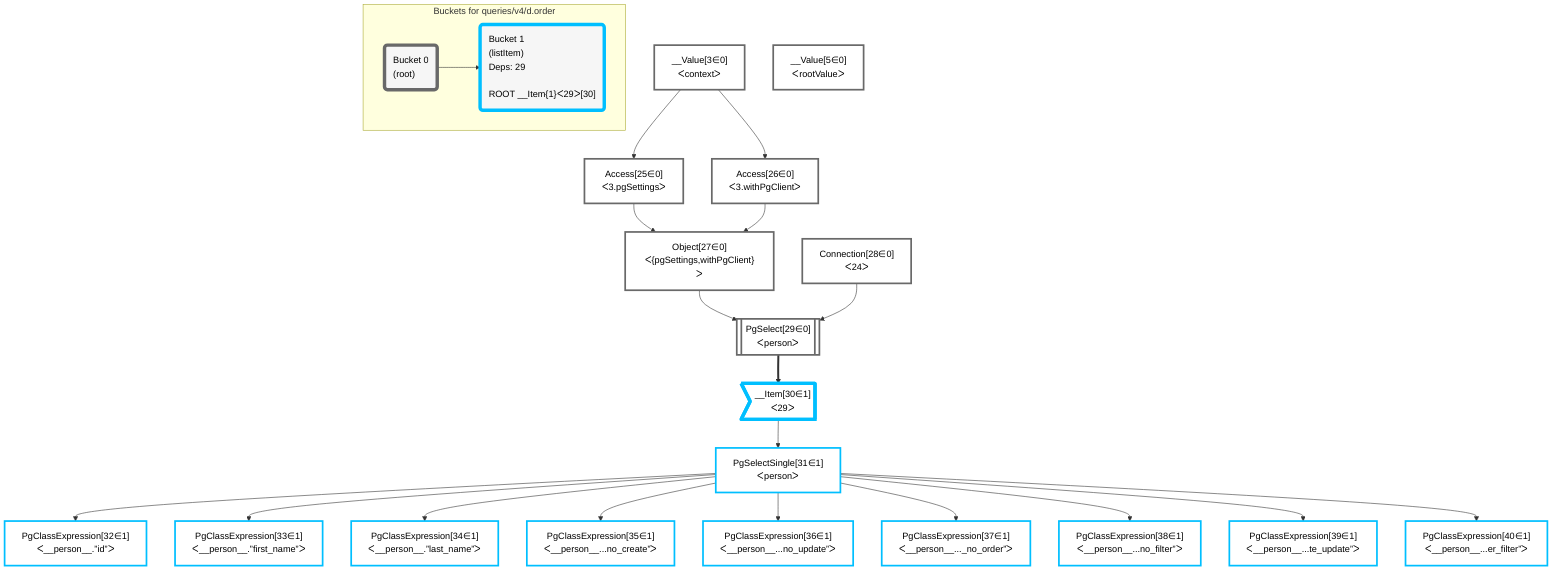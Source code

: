 graph TD
    classDef path fill:#eee,stroke:#000,color:#000
    classDef plan fill:#fff,stroke-width:3px,color:#000
    classDef itemplan fill:#fff,stroke-width:6px,color:#000
    classDef sideeffectplan fill:#f00,stroke-width:6px,color:#000
    classDef bucket fill:#f6f6f6,color:#000,stroke-width:6px,text-align:left


    %% define steps
    __Value3["__Value[3∈0]<br />ᐸcontextᐳ"]:::plan
    __Value5["__Value[5∈0]<br />ᐸrootValueᐳ"]:::plan
    Access25["Access[25∈0]<br />ᐸ3.pgSettingsᐳ"]:::plan
    Access26["Access[26∈0]<br />ᐸ3.withPgClientᐳ"]:::plan
    Object27["Object[27∈0]<br />ᐸ{pgSettings,withPgClient}ᐳ"]:::plan
    Connection28["Connection[28∈0]<br />ᐸ24ᐳ"]:::plan
    PgSelect29[["PgSelect[29∈0]<br />ᐸpersonᐳ"]]:::plan
    __Item30>"__Item[30∈1]<br />ᐸ29ᐳ"]:::itemplan
    PgSelectSingle31["PgSelectSingle[31∈1]<br />ᐸpersonᐳ"]:::plan
    PgClassExpression32["PgClassExpression[32∈1]<br />ᐸ__person__.”id”ᐳ"]:::plan
    PgClassExpression33["PgClassExpression[33∈1]<br />ᐸ__person__.”first_name”ᐳ"]:::plan
    PgClassExpression34["PgClassExpression[34∈1]<br />ᐸ__person__.”last_name”ᐳ"]:::plan
    PgClassExpression35["PgClassExpression[35∈1]<br />ᐸ__person__...no_create”ᐳ"]:::plan
    PgClassExpression36["PgClassExpression[36∈1]<br />ᐸ__person__...no_update”ᐳ"]:::plan
    PgClassExpression37["PgClassExpression[37∈1]<br />ᐸ__person__..._no_order”ᐳ"]:::plan
    PgClassExpression38["PgClassExpression[38∈1]<br />ᐸ__person__...no_filter”ᐳ"]:::plan
    PgClassExpression39["PgClassExpression[39∈1]<br />ᐸ__person__...te_update”ᐳ"]:::plan
    PgClassExpression40["PgClassExpression[40∈1]<br />ᐸ__person__...er_filter”ᐳ"]:::plan

    %% plan dependencies
    __Value3 --> Access25
    __Value3 --> Access26
    Access25 & Access26 --> Object27
    Object27 & Connection28 --> PgSelect29
    PgSelect29 ==> __Item30
    __Item30 --> PgSelectSingle31
    PgSelectSingle31 --> PgClassExpression32
    PgSelectSingle31 --> PgClassExpression33
    PgSelectSingle31 --> PgClassExpression34
    PgSelectSingle31 --> PgClassExpression35
    PgSelectSingle31 --> PgClassExpression36
    PgSelectSingle31 --> PgClassExpression37
    PgSelectSingle31 --> PgClassExpression38
    PgSelectSingle31 --> PgClassExpression39
    PgSelectSingle31 --> PgClassExpression40

    %% plan-to-path relationships

    subgraph "Buckets for queries/v4/d.order"
    Bucket0("Bucket 0<br />(root)"):::bucket
    classDef bucket0 stroke:#696969
    class Bucket0,__Value3,__Value5,Access25,Access26,Object27,Connection28,PgSelect29 bucket0
    Bucket1("Bucket 1<br />(listItem)<br />Deps: 29<br /><br />ROOT __Item{1}ᐸ29ᐳ[30]"):::bucket
    classDef bucket1 stroke:#00bfff
    class Bucket1,__Item30,PgSelectSingle31,PgClassExpression32,PgClassExpression33,PgClassExpression34,PgClassExpression35,PgClassExpression36,PgClassExpression37,PgClassExpression38,PgClassExpression39,PgClassExpression40 bucket1
    Bucket0 --> Bucket1
    end